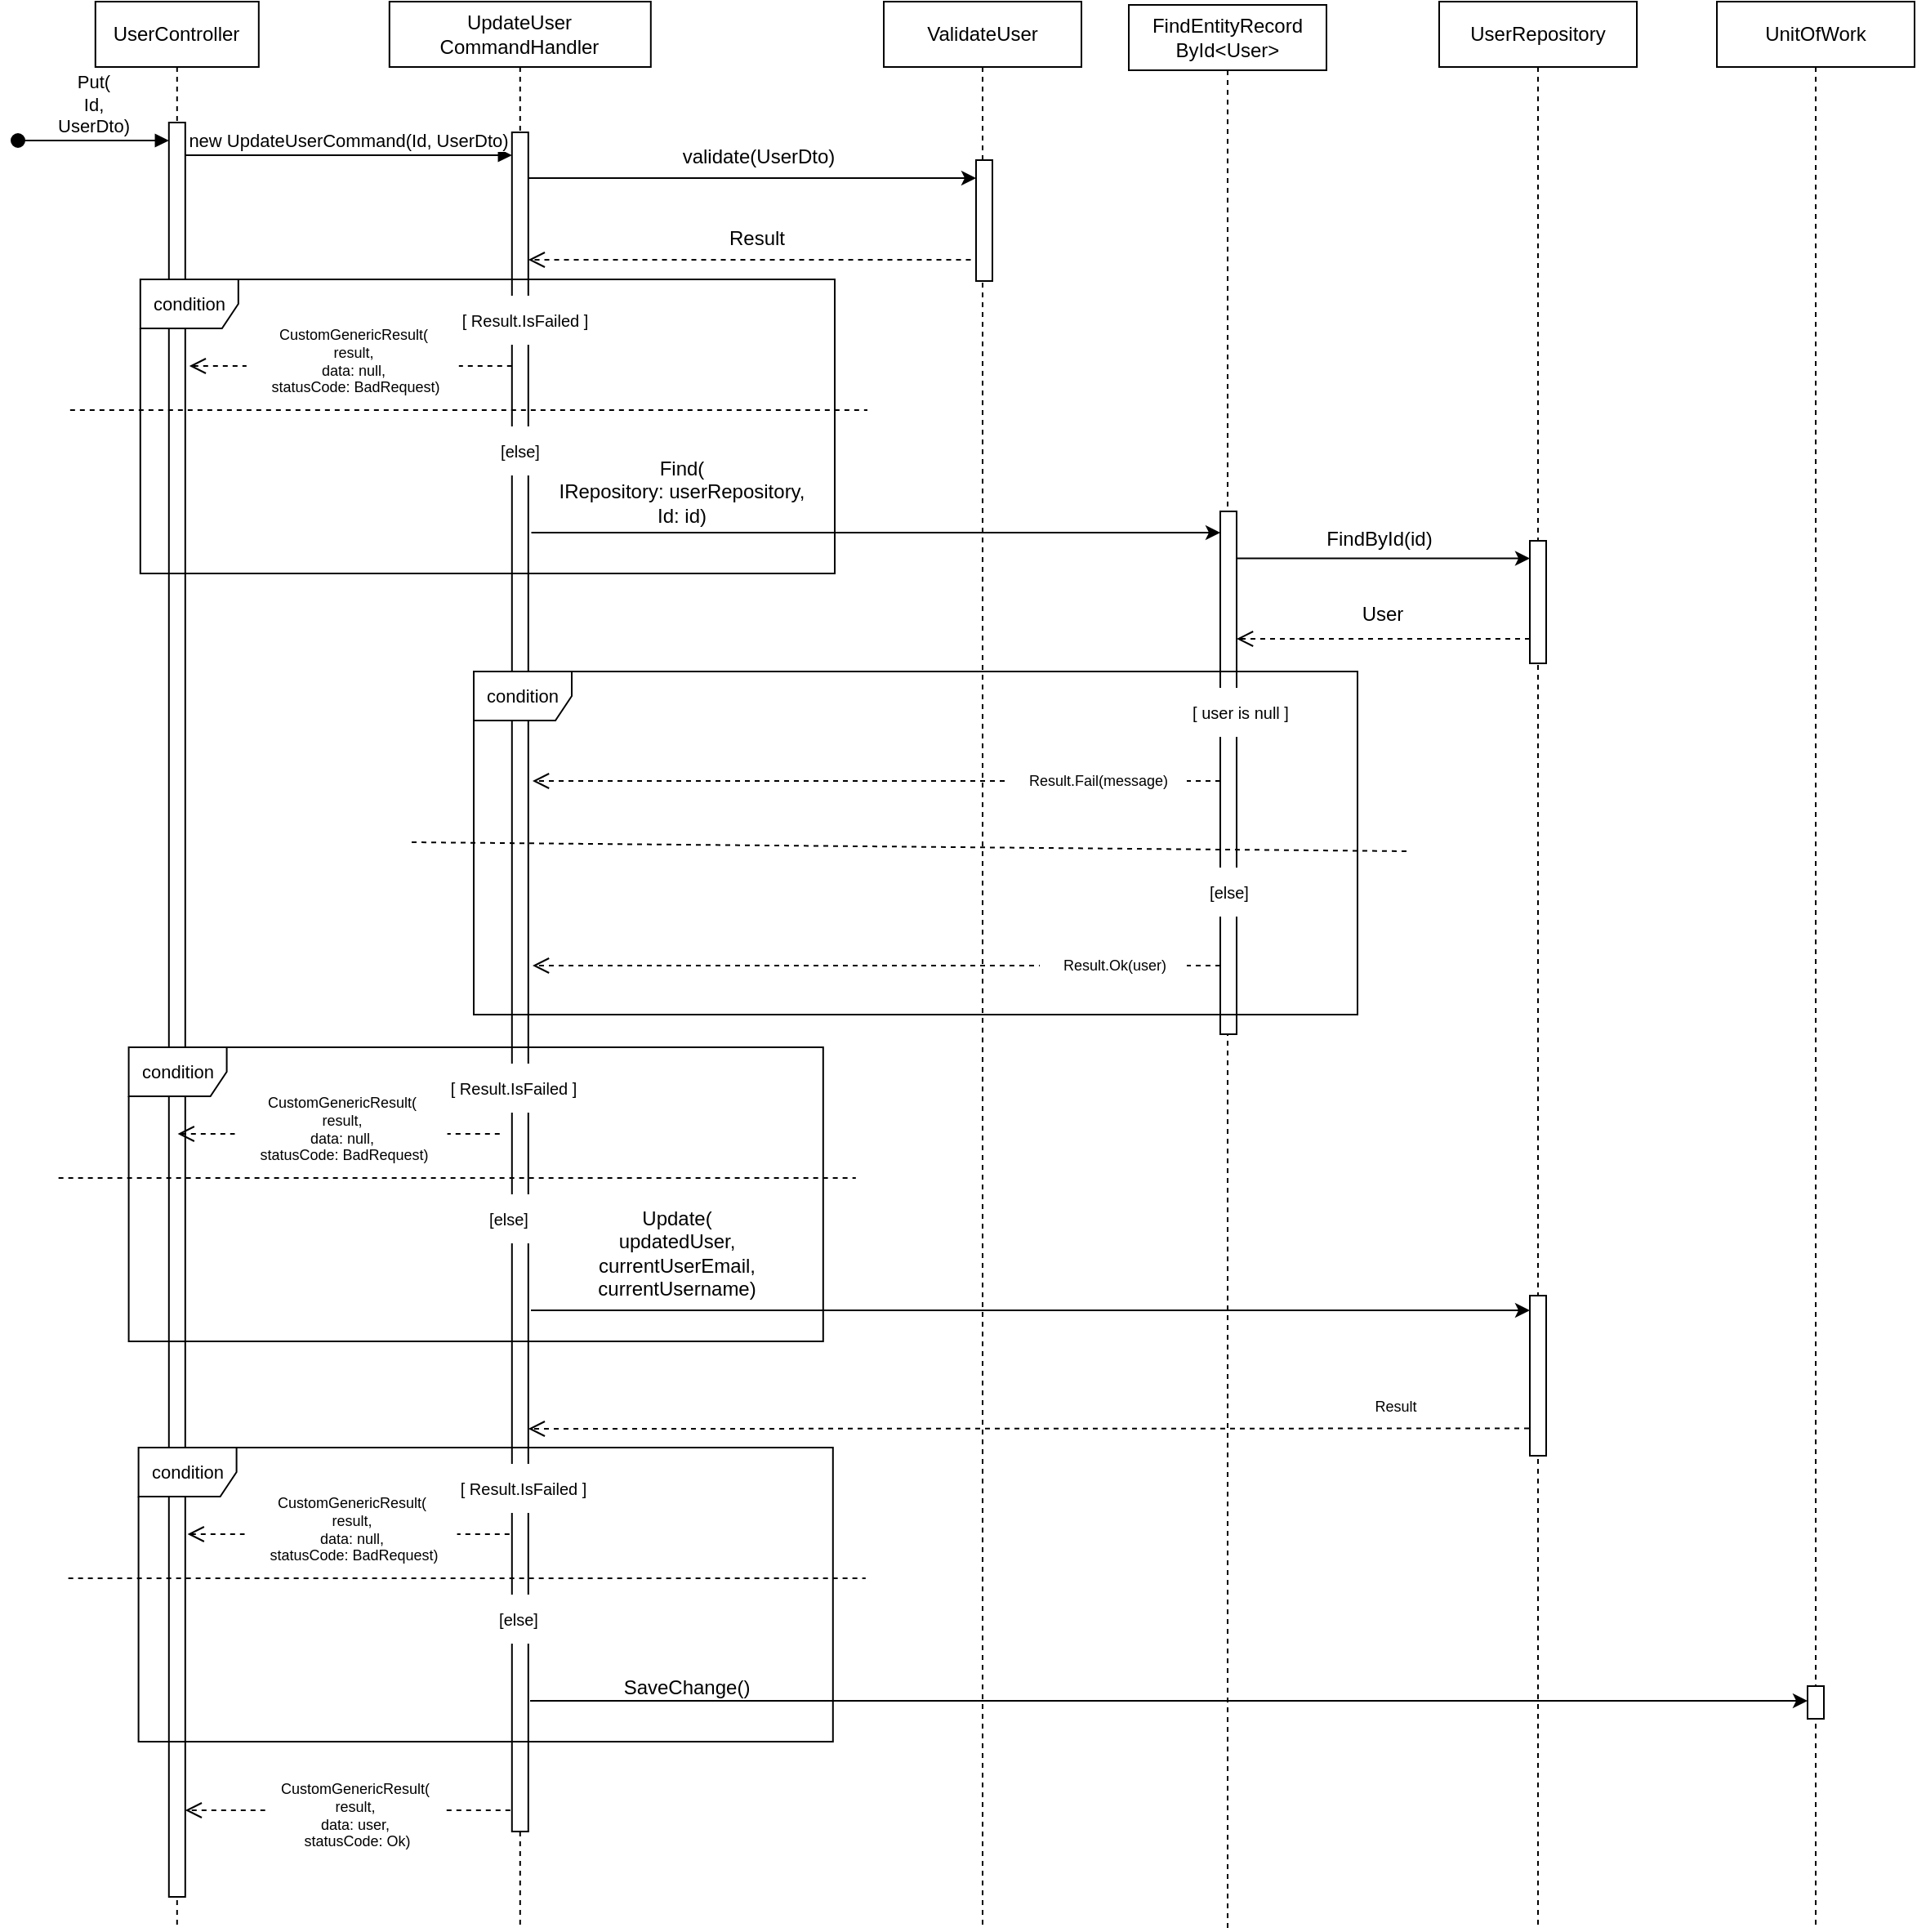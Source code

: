 <mxfile version="22.1.17" type="github">
  <diagram name="Page-1" id="2YBvvXClWsGukQMizWep">
    <mxGraphModel dx="3120" dy="1240" grid="1" gridSize="10" guides="1" tooltips="1" connect="1" arrows="1" fold="1" page="1" pageScale="1" pageWidth="850" pageHeight="1100" math="0" shadow="0">
      <root>
        <mxCell id="0" />
        <mxCell id="1" parent="0" />
        <mxCell id="tvcnEHbiSmPLYnLv3Dl3-1" value="UserController" style="shape=umlLifeline;perimeter=lifelinePerimeter;whiteSpace=wrap;html=1;container=0;dropTarget=0;collapsible=0;recursiveResize=0;outlineConnect=0;portConstraint=eastwest;newEdgeStyle={&quot;edgeStyle&quot;:&quot;elbowEdgeStyle&quot;,&quot;elbow&quot;:&quot;vertical&quot;,&quot;curved&quot;:0,&quot;rounded&quot;:0};" parent="1" vertex="1">
          <mxGeometry x="57.4" y="40" width="100" height="1180" as="geometry" />
        </mxCell>
        <mxCell id="tvcnEHbiSmPLYnLv3Dl3-3" value="UpdateUser&lt;br&gt;CommandHandler" style="shape=umlLifeline;perimeter=lifelinePerimeter;whiteSpace=wrap;html=1;container=0;dropTarget=0;collapsible=0;recursiveResize=0;outlineConnect=0;portConstraint=eastwest;newEdgeStyle={&quot;edgeStyle&quot;:&quot;elbowEdgeStyle&quot;,&quot;elbow&quot;:&quot;vertical&quot;,&quot;curved&quot;:0,&quot;rounded&quot;:0};" parent="1" vertex="1">
          <mxGeometry x="237.4" y="40" width="160" height="1180" as="geometry" />
        </mxCell>
        <mxCell id="tvcnEHbiSmPLYnLv3Dl3-4" value="" style="html=1;points=[];perimeter=orthogonalPerimeter;outlineConnect=0;targetShapes=umlLifeline;portConstraint=eastwest;newEdgeStyle={&quot;edgeStyle&quot;:&quot;elbowEdgeStyle&quot;,&quot;elbow&quot;:&quot;vertical&quot;,&quot;curved&quot;:0,&quot;rounded&quot;:0};" parent="tvcnEHbiSmPLYnLv3Dl3-3" vertex="1">
          <mxGeometry x="75" y="80" width="10" height="1040" as="geometry" />
        </mxCell>
        <mxCell id="tvcnEHbiSmPLYnLv3Dl3-5" value="new UpdateUserCommand(Id, UserDto)" style="html=1;verticalAlign=bottom;endArrow=block;edgeStyle=elbowEdgeStyle;elbow=horizontal;curved=0;rounded=0;" parent="1" source="tvcnEHbiSmPLYnLv3Dl3-8" target="tvcnEHbiSmPLYnLv3Dl3-4" edge="1">
          <mxGeometry relative="1" as="geometry">
            <mxPoint x="112.4" y="134" as="sourcePoint" />
            <Array as="points">
              <mxPoint x="197.4" y="134" />
            </Array>
            <mxPoint x="307.4" y="134" as="targetPoint" />
            <mxPoint as="offset" />
          </mxGeometry>
        </mxCell>
        <mxCell id="tvcnEHbiSmPLYnLv3Dl3-8" value="" style="rounded=0;whiteSpace=wrap;html=1;" parent="1" vertex="1">
          <mxGeometry x="102.4" y="114" width="10" height="1086" as="geometry" />
        </mxCell>
        <mxCell id="tvcnEHbiSmPLYnLv3Dl3-11" value="" style="html=1;verticalAlign=bottom;endArrow=block;edgeStyle=elbowEdgeStyle;elbow=vertical;curved=0;rounded=0;" parent="1" target="tvcnEHbiSmPLYnLv3Dl3-8" edge="1">
          <mxGeometry relative="1" as="geometry">
            <mxPoint x="112.4" y="134" as="sourcePoint" />
            <Array as="points" />
            <mxPoint x="312.4" y="134" as="targetPoint" />
          </mxGeometry>
        </mxCell>
        <mxCell id="tvcnEHbiSmPLYnLv3Dl3-20" value="UnitOfWork" style="shape=umlLifeline;perimeter=lifelinePerimeter;whiteSpace=wrap;html=1;container=0;dropTarget=0;collapsible=0;recursiveResize=0;outlineConnect=0;portConstraint=eastwest;newEdgeStyle={&quot;edgeStyle&quot;:&quot;elbowEdgeStyle&quot;,&quot;elbow&quot;:&quot;vertical&quot;,&quot;curved&quot;:0,&quot;rounded&quot;:0};" parent="1" vertex="1">
          <mxGeometry x="1050" y="40" width="121" height="1180" as="geometry" />
        </mxCell>
        <mxCell id="tvcnEHbiSmPLYnLv3Dl3-21" value="" style="html=1;points=[];perimeter=orthogonalPerimeter;outlineConnect=0;targetShapes=umlLifeline;portConstraint=eastwest;newEdgeStyle={&quot;edgeStyle&quot;:&quot;elbowEdgeStyle&quot;,&quot;elbow&quot;:&quot;vertical&quot;,&quot;curved&quot;:0,&quot;rounded&quot;:0};" parent="tvcnEHbiSmPLYnLv3Dl3-20" vertex="1">
          <mxGeometry x="55.5" y="1031" width="10" height="20" as="geometry" />
        </mxCell>
        <mxCell id="tvcnEHbiSmPLYnLv3Dl3-2" value="Put(&lt;br&gt;Id,&lt;br&gt;UserDto)" style="html=1;verticalAlign=bottom;startArrow=oval;endArrow=block;startSize=8;edgeStyle=elbowEdgeStyle;elbow=vertical;curved=0;rounded=0;entryX=-0.26;entryY=0.004;entryDx=0;entryDy=0;entryPerimeter=0;" parent="1" edge="1">
          <mxGeometry relative="1" as="geometry">
            <mxPoint x="10" y="125" as="sourcePoint" />
            <mxPoint x="102.4" y="125.4" as="targetPoint" />
          </mxGeometry>
        </mxCell>
        <mxCell id="_ilAbGYAn2PDPzG_f3_i-14" value="ValidateUser" style="shape=umlLifeline;perimeter=lifelinePerimeter;whiteSpace=wrap;html=1;container=0;dropTarget=0;collapsible=0;recursiveResize=0;outlineConnect=0;portConstraint=eastwest;newEdgeStyle={&quot;edgeStyle&quot;:&quot;elbowEdgeStyle&quot;,&quot;elbow&quot;:&quot;vertical&quot;,&quot;curved&quot;:0,&quot;rounded&quot;:0};" parent="1" vertex="1">
          <mxGeometry x="540" y="40" width="121" height="1180" as="geometry" />
        </mxCell>
        <mxCell id="_ilAbGYAn2PDPzG_f3_i-15" value="" style="html=1;points=[];perimeter=orthogonalPerimeter;outlineConnect=0;targetShapes=umlLifeline;portConstraint=eastwest;newEdgeStyle={&quot;edgeStyle&quot;:&quot;elbowEdgeStyle&quot;,&quot;elbow&quot;:&quot;vertical&quot;,&quot;curved&quot;:0,&quot;rounded&quot;:0};" parent="_ilAbGYAn2PDPzG_f3_i-14" vertex="1">
          <mxGeometry x="56.5" y="97" width="10" height="74" as="geometry" />
        </mxCell>
        <mxCell id="_ilAbGYAn2PDPzG_f3_i-16" value="validate(UserDto)" style="text;html=1;align=center;verticalAlign=middle;resizable=0;points=[];autosize=1;strokeColor=none;fillColor=none;" parent="1" vertex="1">
          <mxGeometry x="402.9" y="120" width="120" height="30" as="geometry" />
        </mxCell>
        <mxCell id="_ilAbGYAn2PDPzG_f3_i-17" value="" style="endArrow=classic;html=1;rounded=0;" parent="1" edge="1" target="_ilAbGYAn2PDPzG_f3_i-15">
          <mxGeometry width="50" height="50" relative="1" as="geometry">
            <mxPoint x="322.4" y="148" as="sourcePoint" />
            <mxPoint x="485.5" y="148" as="targetPoint" />
          </mxGeometry>
        </mxCell>
        <mxCell id="_ilAbGYAn2PDPzG_f3_i-18" value="" style="html=1;verticalAlign=bottom;endArrow=open;dashed=1;endSize=8;edgeStyle=elbowEdgeStyle;elbow=vertical;curved=0;rounded=0;exitX=-0.324;exitY=0.825;exitDx=0;exitDy=0;exitPerimeter=0;" parent="1" target="tvcnEHbiSmPLYnLv3Dl3-4" edge="1" source="_ilAbGYAn2PDPzG_f3_i-15">
          <mxGeometry x="0.005" relative="1" as="geometry">
            <mxPoint x="360" y="193" as="targetPoint" />
            <Array as="points" />
            <mxPoint x="485.5" y="193.2" as="sourcePoint" />
            <mxPoint as="offset" />
          </mxGeometry>
        </mxCell>
        <mxCell id="_ilAbGYAn2PDPzG_f3_i-19" value="Result" style="text;html=1;strokeColor=none;fillColor=none;align=center;verticalAlign=middle;whiteSpace=wrap;rounded=0;" parent="1" vertex="1">
          <mxGeometry x="420.4" y="170" width="85" height="30" as="geometry" />
        </mxCell>
        <mxCell id="_ilAbGYAn2PDPzG_f3_i-22" value="&lt;font style=&quot;font-size: 11px;&quot;&gt;condition&lt;/font&gt;" style="shape=umlFrame;whiteSpace=wrap;html=1;pointerEvents=0;direction=east;" parent="1" vertex="1">
          <mxGeometry x="84.9" y="210" width="425.1" height="180" as="geometry" />
        </mxCell>
        <mxCell id="_ilAbGYAn2PDPzG_f3_i-23" value="[else]" style="text;html=1;align=center;verticalAlign=middle;resizable=0;points=[];autosize=1;strokeColor=none;fillColor=default;fontSize=10;imageWidth=24;arcSize=12;strokeOpacity=100;resizeHeight=0;" parent="1" vertex="1">
          <mxGeometry x="292.4" y="300" width="50" height="30" as="geometry" />
        </mxCell>
        <mxCell id="_ilAbGYAn2PDPzG_f3_i-24" value="[ Result.IsFailed ]" style="text;html=1;align=center;verticalAlign=middle;resizable=0;points=[];autosize=1;strokeColor=none;fillColor=default;fontSize=10;" parent="1" vertex="1">
          <mxGeometry x="270" y="220" width="100" height="30" as="geometry" />
        </mxCell>
        <mxCell id="_ilAbGYAn2PDPzG_f3_i-25" value="" style="html=1;verticalAlign=bottom;endArrow=open;dashed=1;endSize=8;edgeStyle=elbowEdgeStyle;elbow=vertical;curved=0;rounded=0;" parent="1" source="tvcnEHbiSmPLYnLv3Dl3-4" edge="1">
          <mxGeometry x="0.005" relative="1" as="geometry">
            <mxPoint x="114.9" y="263" as="targetPoint" />
            <Array as="points" />
            <mxPoint x="290.9" y="263" as="sourcePoint" />
            <mxPoint as="offset" />
          </mxGeometry>
        </mxCell>
        <mxCell id="_ilAbGYAn2PDPzG_f3_i-26" value="CustomGenericResult(&lt;br style=&quot;border-color: var(--border-color);&quot;&gt;result,&lt;br style=&quot;border-color: var(--border-color);&quot;&gt;data: null,&lt;br style=&quot;border-color: var(--border-color);&quot;&gt;&amp;nbsp;statusCode: BadRequest)" style="text;html=1;align=center;verticalAlign=middle;resizable=0;points=[];autosize=1;strokeColor=none;fillColor=default;fontSize=9;imageWidth=18;imageHeight=24;arcSize=5;fillStyle=auto;" parent="1" vertex="1">
          <mxGeometry x="149.9" y="230" width="130" height="60" as="geometry" />
        </mxCell>
        <mxCell id="E-v3eF53REfYDpsq4wuh-1" value="" style="endArrow=none;dashed=1;html=1;rounded=0;" edge="1" parent="1">
          <mxGeometry width="50" height="50" relative="1" as="geometry">
            <mxPoint x="41.92" y="290" as="sourcePoint" />
            <mxPoint x="530" y="290" as="targetPoint" />
          </mxGeometry>
        </mxCell>
        <mxCell id="E-v3eF53REfYDpsq4wuh-11" value="FindEntityRecord&lt;br&gt;ById&amp;lt;User&amp;gt;" style="shape=umlLifeline;perimeter=lifelinePerimeter;whiteSpace=wrap;html=1;container=0;dropTarget=0;collapsible=0;recursiveResize=0;outlineConnect=0;portConstraint=eastwest;newEdgeStyle={&quot;edgeStyle&quot;:&quot;elbowEdgeStyle&quot;,&quot;elbow&quot;:&quot;vertical&quot;,&quot;curved&quot;:0,&quot;rounded&quot;:0};" vertex="1" parent="1">
          <mxGeometry x="690" y="42" width="121" height="1178" as="geometry" />
        </mxCell>
        <mxCell id="E-v3eF53REfYDpsq4wuh-12" value="" style="html=1;points=[];perimeter=orthogonalPerimeter;outlineConnect=0;targetShapes=umlLifeline;portConstraint=eastwest;newEdgeStyle={&quot;edgeStyle&quot;:&quot;elbowEdgeStyle&quot;,&quot;elbow&quot;:&quot;vertical&quot;,&quot;curved&quot;:0,&quot;rounded&quot;:0};" vertex="1" parent="E-v3eF53REfYDpsq4wuh-11">
          <mxGeometry x="56" y="310" width="10" height="320" as="geometry" />
        </mxCell>
        <mxCell id="E-v3eF53REfYDpsq4wuh-13" value="UserRepository" style="shape=umlLifeline;perimeter=lifelinePerimeter;whiteSpace=wrap;html=1;container=0;dropTarget=0;collapsible=0;recursiveResize=0;outlineConnect=0;portConstraint=eastwest;newEdgeStyle={&quot;edgeStyle&quot;:&quot;elbowEdgeStyle&quot;,&quot;elbow&quot;:&quot;vertical&quot;,&quot;curved&quot;:0,&quot;rounded&quot;:0};" vertex="1" parent="1">
          <mxGeometry x="880" y="40" width="121" height="1180" as="geometry" />
        </mxCell>
        <mxCell id="E-v3eF53REfYDpsq4wuh-14" value="" style="html=1;points=[];perimeter=orthogonalPerimeter;outlineConnect=0;targetShapes=umlLifeline;portConstraint=eastwest;newEdgeStyle={&quot;edgeStyle&quot;:&quot;elbowEdgeStyle&quot;,&quot;elbow&quot;:&quot;vertical&quot;,&quot;curved&quot;:0,&quot;rounded&quot;:0};" vertex="1" parent="E-v3eF53REfYDpsq4wuh-13">
          <mxGeometry x="55.5" y="330" width="10" height="75" as="geometry" />
        </mxCell>
        <mxCell id="E-v3eF53REfYDpsq4wuh-15" value="" style="html=1;points=[];perimeter=orthogonalPerimeter;outlineConnect=0;targetShapes=umlLifeline;portConstraint=eastwest;newEdgeStyle={&quot;edgeStyle&quot;:&quot;elbowEdgeStyle&quot;,&quot;elbow&quot;:&quot;vertical&quot;,&quot;curved&quot;:0,&quot;rounded&quot;:0};" vertex="1" parent="E-v3eF53REfYDpsq4wuh-13">
          <mxGeometry x="55.5" y="792" width="10" height="98" as="geometry" />
        </mxCell>
        <mxCell id="E-v3eF53REfYDpsq4wuh-16" value="" style="endArrow=classic;html=1;rounded=0;" edge="1" parent="1">
          <mxGeometry width="50" height="50" relative="1" as="geometry">
            <mxPoint x="756" y="380.78" as="sourcePoint" />
            <mxPoint x="935.5" y="380.78" as="targetPoint" />
          </mxGeometry>
        </mxCell>
        <mxCell id="E-v3eF53REfYDpsq4wuh-17" value="FindById(id)" style="text;html=1;align=center;verticalAlign=middle;resizable=0;points=[];autosize=1;strokeColor=none;fillColor=none;" vertex="1" parent="1">
          <mxGeometry x="797.5" y="354" width="90" height="30" as="geometry" />
        </mxCell>
        <mxCell id="E-v3eF53REfYDpsq4wuh-18" value="" style="html=1;verticalAlign=bottom;endArrow=open;dashed=1;endSize=8;edgeStyle=elbowEdgeStyle;elbow=vertical;curved=0;rounded=0;" edge="1" parent="1" target="E-v3eF53REfYDpsq4wuh-12" source="E-v3eF53REfYDpsq4wuh-14">
          <mxGeometry x="0.005" relative="1" as="geometry">
            <mxPoint x="777.25" y="429.999" as="targetPoint" />
            <Array as="points">
              <mxPoint x="760" y="430" />
            </Array>
            <mxPoint x="907.75" y="430.11" as="sourcePoint" />
            <mxPoint as="offset" />
          </mxGeometry>
        </mxCell>
        <mxCell id="E-v3eF53REfYDpsq4wuh-19" value="User" style="text;html=1;strokeColor=none;fillColor=none;align=center;verticalAlign=middle;whiteSpace=wrap;rounded=0;" vertex="1" parent="1">
          <mxGeometry x="802.5" y="400" width="85" height="30" as="geometry" />
        </mxCell>
        <mxCell id="E-v3eF53REfYDpsq4wuh-20" value="Find(&lt;br&gt;IRepository: userRepository,&lt;br&gt;Id: id)" style="text;html=1;align=center;verticalAlign=middle;resizable=0;points=[];autosize=1;strokeColor=none;fillColor=none;" vertex="1" parent="1">
          <mxGeometry x="330.75" y="310" width="170" height="60" as="geometry" />
        </mxCell>
        <mxCell id="E-v3eF53REfYDpsq4wuh-21" value="" style="endArrow=classic;html=1;rounded=0;" edge="1" parent="1" target="E-v3eF53REfYDpsq4wuh-12">
          <mxGeometry width="50" height="50" relative="1" as="geometry">
            <mxPoint x="324.25" y="365" as="sourcePoint" />
            <mxPoint x="493.75" y="365" as="targetPoint" />
          </mxGeometry>
        </mxCell>
        <mxCell id="E-v3eF53REfYDpsq4wuh-44" value="&lt;font style=&quot;font-size: 11px;&quot;&gt;condition&lt;/font&gt;" style="shape=umlFrame;whiteSpace=wrap;html=1;pointerEvents=0;direction=east;" vertex="1" parent="1">
          <mxGeometry x="289" y="450" width="541" height="210" as="geometry" />
        </mxCell>
        <mxCell id="E-v3eF53REfYDpsq4wuh-45" value="[ user is null ]" style="text;html=1;align=center;verticalAlign=middle;resizable=0;points=[];autosize=1;strokeColor=none;fillColor=default;fontSize=10;" vertex="1" parent="1">
          <mxGeometry x="717.5" y="460" width="80" height="30" as="geometry" />
        </mxCell>
        <mxCell id="E-v3eF53REfYDpsq4wuh-46" value="" style="html=1;verticalAlign=bottom;endArrow=open;dashed=1;endSize=8;edgeStyle=elbowEdgeStyle;elbow=vertical;curved=0;rounded=0;strokeColor=default;" edge="1" parent="1" source="E-v3eF53REfYDpsq4wuh-12">
          <mxGeometry x="0.005" relative="1" as="geometry">
            <mxPoint x="325" y="517" as="targetPoint" />
            <Array as="points" />
            <mxPoint x="495" y="517" as="sourcePoint" />
            <mxPoint as="offset" />
          </mxGeometry>
        </mxCell>
        <mxCell id="E-v3eF53REfYDpsq4wuh-47" value="[else]" style="text;html=1;align=center;verticalAlign=middle;resizable=0;points=[];autosize=1;strokeColor=none;fillColor=default;fontSize=10;imageWidth=24;arcSize=12;strokeOpacity=100;resizeHeight=0;" vertex="1" parent="1">
          <mxGeometry x="725.5" y="570" width="50" height="30" as="geometry" />
        </mxCell>
        <mxCell id="E-v3eF53REfYDpsq4wuh-48" value="Result.Fail(message)" style="text;html=1;align=center;verticalAlign=middle;resizable=0;points=[];autosize=1;strokeColor=none;fillColor=default;fontSize=9;" vertex="1" parent="1">
          <mxGeometry x="615.5" y="507" width="110" height="20" as="geometry" />
        </mxCell>
        <mxCell id="E-v3eF53REfYDpsq4wuh-49" value="" style="endArrow=none;dashed=1;html=1;rounded=0;" edge="1" parent="1">
          <mxGeometry width="50" height="50" relative="1" as="geometry">
            <mxPoint x="251" y="554.5" as="sourcePoint" />
            <mxPoint x="860" y="560" as="targetPoint" />
          </mxGeometry>
        </mxCell>
        <mxCell id="E-v3eF53REfYDpsq4wuh-59" value="" style="html=1;verticalAlign=bottom;endArrow=open;dashed=1;endSize=8;edgeStyle=elbowEdgeStyle;elbow=vertical;curved=0;rounded=0;strokeColor=default;" edge="1" parent="1">
          <mxGeometry x="0.005" relative="1" as="geometry">
            <mxPoint x="325" y="630" as="targetPoint" />
            <Array as="points" />
            <mxPoint x="746" y="630" as="sourcePoint" />
            <mxPoint as="offset" />
          </mxGeometry>
        </mxCell>
        <mxCell id="E-v3eF53REfYDpsq4wuh-51" value="Result.Ok(user)" style="text;html=1;align=center;verticalAlign=middle;resizable=0;points=[];autosize=1;strokeColor=none;fillColor=default;fontSize=9;" vertex="1" parent="1">
          <mxGeometry x="635.5" y="620" width="90" height="20" as="geometry" />
        </mxCell>
        <mxCell id="E-v3eF53REfYDpsq4wuh-63" value="[ Result.IsFailed ]" style="text;html=1;align=center;verticalAlign=middle;resizable=0;points=[];autosize=1;strokeColor=none;fillColor=default;fontSize=10;" vertex="1" parent="1">
          <mxGeometry x="262.9" y="690" width="100" height="30" as="geometry" />
        </mxCell>
        <mxCell id="E-v3eF53REfYDpsq4wuh-64" value="&lt;font style=&quot;font-size: 11px;&quot;&gt;condition&lt;/font&gt;" style="shape=umlFrame;whiteSpace=wrap;html=1;pointerEvents=0;direction=east;" vertex="1" parent="1">
          <mxGeometry x="77.8" y="680" width="425.1" height="180" as="geometry" />
        </mxCell>
        <mxCell id="E-v3eF53REfYDpsq4wuh-66" value="" style="html=1;verticalAlign=bottom;endArrow=open;dashed=1;endSize=8;edgeStyle=elbowEdgeStyle;elbow=vertical;curved=0;rounded=0;" edge="1" parent="1">
          <mxGeometry x="0.005" relative="1" as="geometry">
            <mxPoint x="107.8" y="733" as="targetPoint" />
            <Array as="points" />
            <mxPoint x="304.9" y="733" as="sourcePoint" />
            <mxPoint as="offset" />
          </mxGeometry>
        </mxCell>
        <mxCell id="E-v3eF53REfYDpsq4wuh-65" value="CustomGenericResult(&lt;br style=&quot;border-color: var(--border-color);&quot;&gt;result,&lt;br style=&quot;border-color: var(--border-color);&quot;&gt;data: null,&lt;br style=&quot;border-color: var(--border-color);&quot;&gt;&amp;nbsp;statusCode: BadRequest)" style="text;html=1;align=center;verticalAlign=middle;resizable=0;points=[];autosize=1;strokeColor=none;fillColor=default;fontSize=9;imageWidth=18;imageHeight=24;arcSize=5;fillStyle=auto;" vertex="1" parent="1">
          <mxGeometry x="142.8" y="700" width="130" height="60" as="geometry" />
        </mxCell>
        <mxCell id="E-v3eF53REfYDpsq4wuh-67" value="[else]" style="text;html=1;align=center;verticalAlign=middle;resizable=0;points=[];autosize=1;strokeColor=none;fillColor=default;fontSize=10;imageWidth=24;arcSize=12;strokeOpacity=100;resizeHeight=0;" vertex="1" parent="1">
          <mxGeometry x="285.3" y="770" width="50" height="30" as="geometry" />
        </mxCell>
        <mxCell id="E-v3eF53REfYDpsq4wuh-68" value="" style="endArrow=none;dashed=1;html=1;rounded=0;" edge="1" parent="1">
          <mxGeometry width="50" height="50" relative="1" as="geometry">
            <mxPoint x="34.82" y="760" as="sourcePoint" />
            <mxPoint x="522.9" y="760" as="targetPoint" />
          </mxGeometry>
        </mxCell>
        <mxCell id="E-v3eF53REfYDpsq4wuh-69" value="" style="endArrow=classic;html=1;rounded=0;" edge="1" parent="1">
          <mxGeometry width="50" height="50" relative="1" as="geometry">
            <mxPoint x="324.0" y="841" as="sourcePoint" />
            <mxPoint x="935.5" y="841" as="targetPoint" />
          </mxGeometry>
        </mxCell>
        <mxCell id="E-v3eF53REfYDpsq4wuh-70" value="Update(&lt;br&gt;updatedUser,&lt;br&gt;currentUserEmail,&lt;br&gt;currentUsername)&lt;br&gt;" style="text;html=1;strokeColor=none;fillColor=none;align=center;verticalAlign=middle;whiteSpace=wrap;rounded=0;" vertex="1" parent="1">
          <mxGeometry x="370.9" y="791" width="85" height="30" as="geometry" />
        </mxCell>
        <mxCell id="E-v3eF53REfYDpsq4wuh-71" value="Result" style="text;html=1;align=center;verticalAlign=middle;resizable=0;points=[];autosize=1;strokeColor=none;fillColor=default;fontSize=9;" vertex="1" parent="1">
          <mxGeometry x="827.5" y="890" width="50" height="20" as="geometry" />
        </mxCell>
        <mxCell id="E-v3eF53REfYDpsq4wuh-72" value="" style="html=1;verticalAlign=bottom;endArrow=open;dashed=1;endSize=8;edgeStyle=elbowEdgeStyle;elbow=vertical;curved=0;rounded=0;strokeColor=default;" edge="1" parent="1" target="tvcnEHbiSmPLYnLv3Dl3-4">
          <mxGeometry x="0.005" relative="1" as="geometry">
            <mxPoint x="514" y="913.26" as="targetPoint" />
            <Array as="points" />
            <mxPoint x="935" y="913.26" as="sourcePoint" />
            <mxPoint as="offset" />
          </mxGeometry>
        </mxCell>
        <mxCell id="E-v3eF53REfYDpsq4wuh-73" value="" style="html=1;verticalAlign=bottom;endArrow=open;dashed=1;endSize=8;edgeStyle=elbowEdgeStyle;elbow=vertical;curved=0;rounded=0;" edge="1" parent="1">
          <mxGeometry x="0.005" relative="1" as="geometry">
            <mxPoint x="113.8" y="978" as="targetPoint" />
            <Array as="points" />
            <mxPoint x="310.9" y="978" as="sourcePoint" />
            <mxPoint as="offset" />
          </mxGeometry>
        </mxCell>
        <mxCell id="E-v3eF53REfYDpsq4wuh-74" value="CustomGenericResult(&lt;br style=&quot;border-color: var(--border-color);&quot;&gt;result,&lt;br style=&quot;border-color: var(--border-color);&quot;&gt;data: null,&lt;br style=&quot;border-color: var(--border-color);&quot;&gt;&amp;nbsp;statusCode: BadRequest)" style="text;html=1;align=center;verticalAlign=middle;resizable=0;points=[];autosize=1;strokeColor=none;fillColor=default;fontSize=9;imageWidth=18;imageHeight=24;arcSize=5;fillStyle=auto;" vertex="1" parent="1">
          <mxGeometry x="148.8" y="945" width="130" height="60" as="geometry" />
        </mxCell>
        <mxCell id="E-v3eF53REfYDpsq4wuh-75" value="[ Result.IsFailed ]" style="text;html=1;align=center;verticalAlign=middle;resizable=0;points=[];autosize=1;strokeColor=none;fillColor=default;fontSize=10;" vertex="1" parent="1">
          <mxGeometry x="268.9" y="935" width="100" height="30" as="geometry" />
        </mxCell>
        <mxCell id="E-v3eF53REfYDpsq4wuh-76" value="[else]" style="text;html=1;align=center;verticalAlign=middle;resizable=0;points=[];autosize=1;strokeColor=none;fillColor=default;fontSize=10;imageWidth=24;arcSize=12;strokeOpacity=100;resizeHeight=0;" vertex="1" parent="1">
          <mxGeometry x="291.3" y="1015" width="50" height="30" as="geometry" />
        </mxCell>
        <mxCell id="E-v3eF53REfYDpsq4wuh-77" value="" style="endArrow=none;dashed=1;html=1;rounded=0;" edge="1" parent="1">
          <mxGeometry width="50" height="50" relative="1" as="geometry">
            <mxPoint x="40.82" y="1005" as="sourcePoint" />
            <mxPoint x="528.9" y="1005" as="targetPoint" />
          </mxGeometry>
        </mxCell>
        <mxCell id="E-v3eF53REfYDpsq4wuh-78" value="&lt;font style=&quot;font-size: 11px;&quot;&gt;condition&lt;/font&gt;" style="shape=umlFrame;whiteSpace=wrap;html=1;pointerEvents=0;direction=east;" vertex="1" parent="1">
          <mxGeometry x="83.8" y="925" width="425.1" height="180" as="geometry" />
        </mxCell>
        <mxCell id="E-v3eF53REfYDpsq4wuh-79" value="" style="endArrow=classic;html=1;rounded=0;" edge="1" parent="1" target="tvcnEHbiSmPLYnLv3Dl3-21">
          <mxGeometry width="50" height="50" relative="1" as="geometry">
            <mxPoint x="323.5" y="1080" as="sourcePoint" />
            <mxPoint x="781.75" y="1080" as="targetPoint" />
          </mxGeometry>
        </mxCell>
        <mxCell id="E-v3eF53REfYDpsq4wuh-80" value="SaveChange()" style="text;html=1;align=center;verticalAlign=middle;resizable=0;points=[];autosize=1;strokeColor=none;fillColor=none;" vertex="1" parent="1">
          <mxGeometry x="368.9" y="1057" width="100" height="30" as="geometry" />
        </mxCell>
        <mxCell id="E-v3eF53REfYDpsq4wuh-81" value="" style="html=1;verticalAlign=bottom;endArrow=open;dashed=1;endSize=8;edgeStyle=elbowEdgeStyle;elbow=vertical;curved=0;rounded=0;strokeColor=default;" edge="1" parent="1">
          <mxGeometry x="0.005" relative="1" as="geometry">
            <mxPoint x="112.4" y="1147" as="targetPoint" />
            <Array as="points" />
            <mxPoint x="311.4" y="1147" as="sourcePoint" />
            <mxPoint as="offset" />
          </mxGeometry>
        </mxCell>
        <mxCell id="E-v3eF53REfYDpsq4wuh-82" value="&lt;font style=&quot;font-size: 9px;&quot;&gt;CustomGenericResult(&lt;br&gt;result,&lt;br style=&quot;font-size: 9px;&quot;&gt;data: user,&lt;br style=&quot;font-size: 9px;&quot;&gt;&amp;nbsp;statusCode: Ok)&lt;/font&gt;" style="text;html=1;align=center;verticalAlign=middle;resizable=0;points=[];autosize=1;strokeColor=none;fillColor=default;fontSize=9;" vertex="1" parent="1">
          <mxGeometry x="161.4" y="1120" width="110" height="60" as="geometry" />
        </mxCell>
      </root>
    </mxGraphModel>
  </diagram>
</mxfile>
